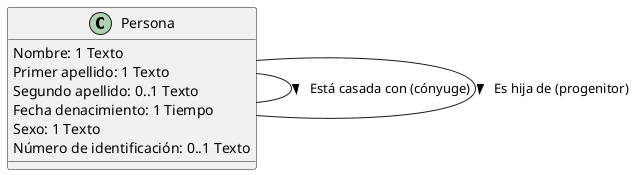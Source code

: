 @startuml
class Persona{
    Nombre: 1 Texto
    Primer apellido: 1 Texto
    Segundo apellido: 0..1 Texto
    Fecha denacimiento: 1 Tiempo
    Sexo: 1 Texto
    Número de identificación: 0..1 Texto
}

Persona -- Persona: > Está casada con (cónyuge)
Persona -- Persona: > Es hija de (progenitor)